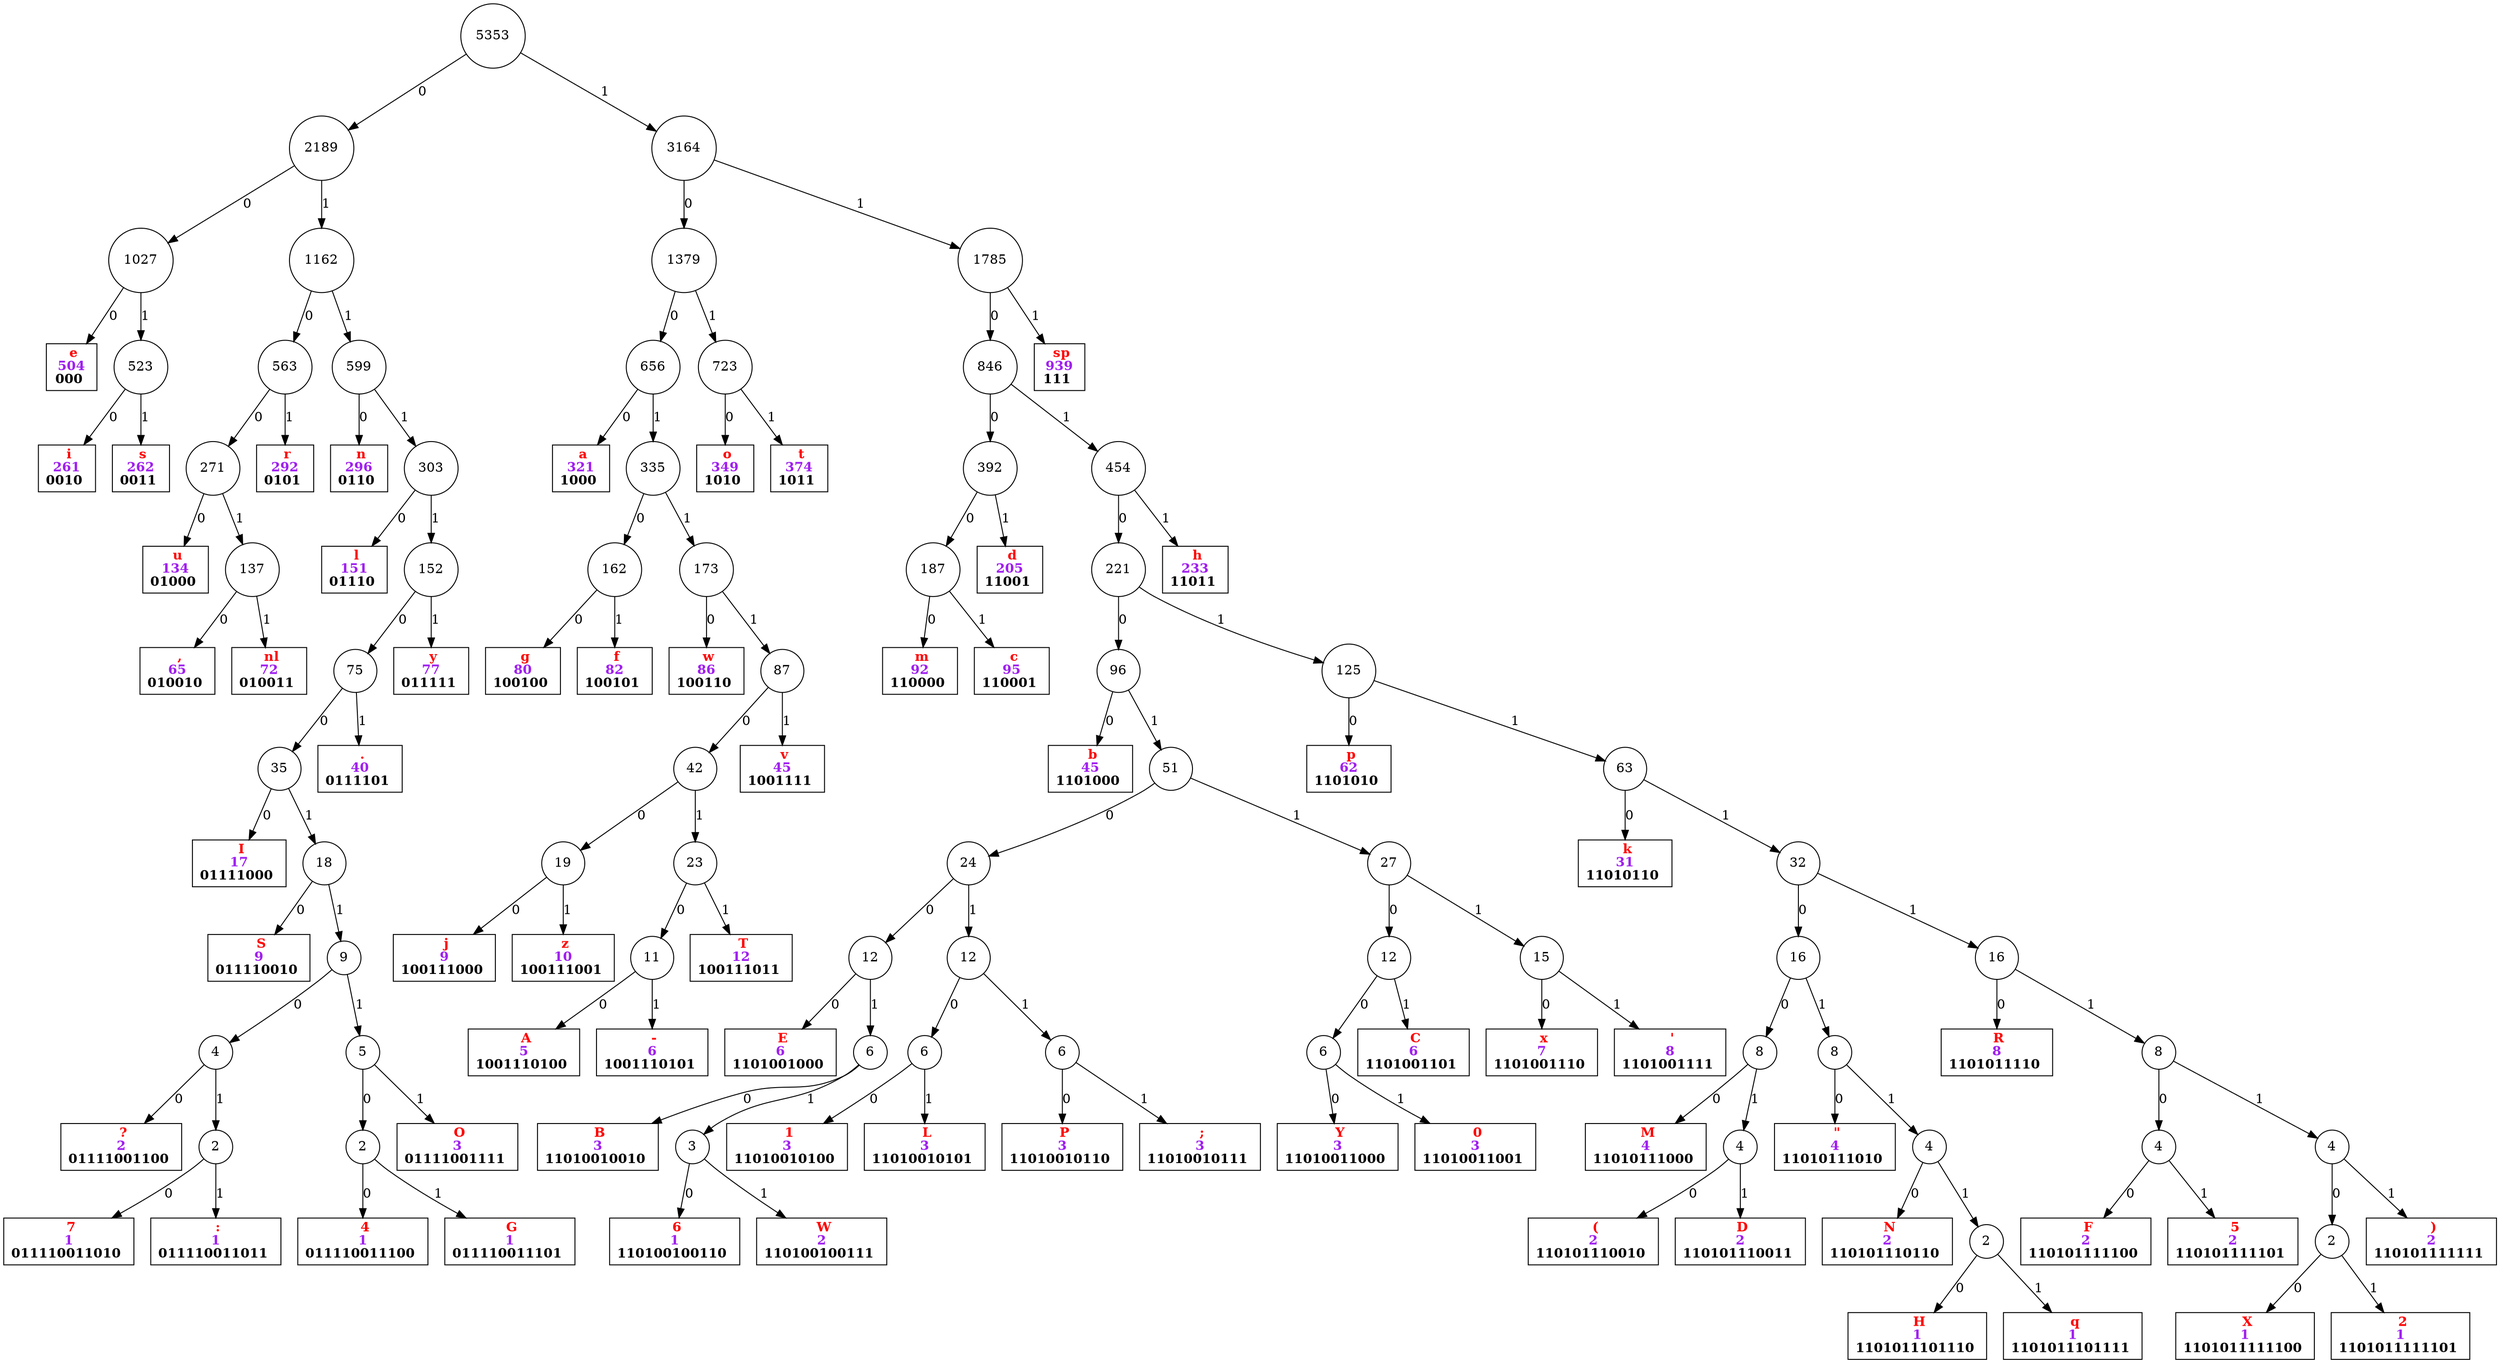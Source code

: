 digraph G {
    "00000000006F6BC0" [label="5353", shape=circle];
    "00000000006F6BC0" -> "00000000006F6B20" [label="0"];
    "00000000006F6B20" [label="2189", shape=circle];
    "00000000006F6B20" -> "00000000006F69E0" [label="0"];
    "00000000006F69E0" [label="1027", shape=circle];
    "00000000006F69E0" -> "00000000006F5130" [label="0"];
"00000000006F5130" [label=< <B><font color="red">e</font></B><br/><B><font color="purple">504</font></B><br/><B><font color="black">000</font></B> >, shape=box];
    "00000000006F69E0" -> "00000000006F6800" [label="1"];
    "00000000006F6800" [label="523", shape=circle];
    "00000000006F6800" -> "00000000006F5270" [label="0"];
"00000000006F5270" [label=< <B><font color="red">i</font></B><br/><B><font color="purple">261</font></B><br/><B><font color="black">0010</font></B> >, shape=box];
    "00000000006F6800" -> "00000000006F5590" [label="1"];
"00000000006F5590" [label=< <B><font color="red">s</font></B><br/><B><font color="purple">262</font></B><br/><B><font color="black">0011</font></B> >, shape=box];
    "00000000006F6B20" -> "00000000006F6A30" [label="1"];
    "00000000006F6A30" [label="1162", shape=circle];
    "00000000006F6A30" -> "00000000006F6850" [label="0"];
    "00000000006F6850" [label="563", shape=circle];
    "00000000006F6850" -> "00000000006F6670" [label="0"];
    "00000000006F6670" [label="271", shape=circle];
    "00000000006F6670" -> "00000000006F5630" [label="0"];
"00000000006F5630" [label=< <B><font color="red">u</font></B><br/><B><font color="purple">134</font></B><br/><B><font color="black">01000</font></B> >, shape=box];
    "00000000006F6670" -> "00000000006F6490" [label="1"];
    "00000000006F6490" [label="137", shape=circle];
    "00000000006F6490" -> "00000000006F45A0" [label="0"];
"00000000006F45A0" [label=< <B><font color="red">,</font></B><br/><B><font color="purple">65</font></B><br/><B><font color="black">010010</font></B> >, shape=box];
    "00000000006F6490" -> "00000000006F43C0" [label="1"];
"00000000006F43C0" [label=< <B><font color="red">nl</font></B><br/><B><font color="purple">72</font></B><br/><B><font color="black">010011</font></B> >, shape=box];
    "00000000006F6850" -> "00000000006F5540" [label="1"];
"00000000006F5540" [label=< <B><font color="red">r</font></B><br/><B><font color="purple">292</font></B><br/><B><font color="black">0101</font></B> >, shape=box];
    "00000000006F6A30" -> "00000000006F68A0" [label="1"];
    "00000000006F68A0" [label="599", shape=circle];
    "00000000006F68A0" -> "00000000006F5400" [label="0"];
"00000000006F5400" [label=< <B><font color="red">n</font></B><br/><B><font color="purple">296</font></B><br/><B><font color="black">0110</font></B> >, shape=box];
    "00000000006F68A0" -> "00000000006F66C0" [label="1"];
    "00000000006F66C0" [label="303", shape=circle];
    "00000000006F66C0" -> "00000000006F5360" [label="0"];
"00000000006F5360" [label=< <B><font color="red">l</font></B><br/><B><font color="purple">151</font></B><br/><B><font color="black">01110</font></B> >, shape=box];
    "00000000006F66C0" -> "00000000006F64E0" [label="1"];
    "00000000006F64E0" [label="152", shape=circle];
    "00000000006F64E0" -> "00000000006F6350" [label="0"];
    "00000000006F6350" [label="75", shape=circle];
    "00000000006F6350" -> "00000000006F6210" [label="0"];
    "00000000006F6210" [label="35", shape=circle];
    "00000000006F6210" -> "00000000006F4C30" [label="0"];
"00000000006F4C30" [label=< <B><font color="red">I</font></B><br/><B><font color="purple">17</font></B><br/><B><font color="black">01111000</font></B> >, shape=box];
    "00000000006F6210" -> "00000000006F6030" [label="1"];
    "00000000006F6030" [label="18", shape=circle];
    "00000000006F6030" -> "00000000006F4E60" [label="0"];
"00000000006F4E60" [label=< <B><font color="red">S</font></B><br/><B><font color="purple">9</font></B><br/><B><font color="black">011110010</font></B> >, shape=box];
    "00000000006F6030" -> "00000000006F5DB0" [label="1"];
    "00000000006F5DB0" [label="9", shape=circle];
    "00000000006F5DB0" -> "00000000006F59A0" [label="0"];
    "00000000006F59A0" [label="4", shape=circle];
    "00000000006F59A0" -> "00000000006F4960" [label="0"];
"00000000006F4960" [label=< <B><font color="red">?</font></B><br/><B><font color="purple">2</font></B><br/><B><font color="black">01111001100</font></B> >, shape=box];
    "00000000006F59A0" -> "00000000006F5810" [label="1"];
    "00000000006F5810" [label="2", shape=circle];
    "00000000006F5810" -> "00000000006F4870" [label="0"];
"00000000006F4870" [label=< <B><font color="red">7</font></B><br/><B><font color="purple">1</font></B><br/><B><font color="black">011110011010</font></B> >, shape=box];
    "00000000006F5810" -> "00000000006F48C0" [label="1"];
"00000000006F48C0" [label=< <B><font color="red">:</font></B><br/><B><font color="purple">1</font></B><br/><B><font color="black">011110011011</font></B> >, shape=box];
    "00000000006F5DB0" -> "00000000006F5B30" [label="1"];
    "00000000006F5B30" [label="5", shape=circle];
    "00000000006F5B30" -> "00000000006F58B0" [label="0"];
    "00000000006F58B0" [label="2", shape=circle];
    "00000000006F58B0" -> "00000000006F4780" [label="0"];
"00000000006F4780" [label=< <B><font color="red">4</font></B><br/><B><font color="purple">1</font></B><br/><B><font color="black">011110011100</font></B> >, shape=box];
    "00000000006F58B0" -> "00000000006F4B90" [label="1"];
"00000000006F4B90" [label=< <B><font color="red">G</font></B><br/><B><font color="purple">1</font></B><br/><B><font color="black">011110011101</font></B> >, shape=box];
    "00000000006F5B30" -> "00000000006F4D70" [label="1"];
"00000000006F4D70" [label=< <B><font color="red">O</font></B><br/><B><font color="purple">3</font></B><br/><B><font color="black">01111001111</font></B> >, shape=box];
    "00000000006F6350" -> "00000000006F4640" [label="1"];
"00000000006F4640" [label=< <B><font color="red">.</font></B><br/><B><font color="purple">40</font></B><br/><B><font color="black">0111101</font></B> >, shape=box];
    "00000000006F64E0" -> "00000000006F5770" [label="1"];
"00000000006F5770" [label=< <B><font color="red">y</font></B><br/><B><font color="purple">77</font></B><br/><B><font color="black">011111</font></B> >, shape=box];
    "00000000006F6BC0" -> "00000000006F6B70" [label="1"];
    "00000000006F6B70" [label="3164", shape=circle];
    "00000000006F6B70" -> "00000000006F6A80" [label="0"];
    "00000000006F6A80" [label="1379", shape=circle];
    "00000000006F6A80" -> "00000000006F68F0" [label="0"];
    "00000000006F68F0" [label="656", shape=circle];
    "00000000006F68F0" -> "00000000006F4FF0" [label="0"];
"00000000006F4FF0" [label=< <B><font color="red">a</font></B><br/><B><font color="purple">321</font></B><br/><B><font color="black">1000</font></B> >, shape=box];
    "00000000006F68F0" -> "00000000006F6710" [label="1"];
    "00000000006F6710" [label="335", shape=circle];
    "00000000006F6710" -> "00000000006F6530" [label="0"];
    "00000000006F6530" [label="162", shape=circle];
    "00000000006F6530" -> "00000000006F51D0" [label="0"];
"00000000006F51D0" [label=< <B><font color="red">g</font></B><br/><B><font color="purple">80</font></B><br/><B><font color="black">100100</font></B> >, shape=box];
    "00000000006F6530" -> "00000000006F5180" [label="1"];
"00000000006F5180" [label=< <B><font color="red">f</font></B><br/><B><font color="purple">82</font></B><br/><B><font color="black">100101</font></B> >, shape=box];
    "00000000006F6710" -> "00000000006F6580" [label="1"];
    "00000000006F6580" [label="173", shape=circle];
    "00000000006F6580" -> "00000000006F56D0" [label="0"];
"00000000006F56D0" [label=< <B><font color="red">w</font></B><br/><B><font color="purple">86</font></B><br/><B><font color="black">100110</font></B> >, shape=box];
    "00000000006F6580" -> "00000000006F63A0" [label="1"];
    "00000000006F63A0" [label="87", shape=circle];
    "00000000006F63A0" -> "00000000006F6260" [label="0"];
    "00000000006F6260" [label="42", shape=circle];
    "00000000006F6260" -> "00000000006F6080" [label="0"];
    "00000000006F6080" [label="19", shape=circle];
    "00000000006F6080" -> "00000000006F52C0" [label="0"];
"00000000006F52C0" [label=< <B><font color="red">j</font></B><br/><B><font color="purple">9</font></B><br/><B><font color="black">100111000</font></B> >, shape=box];
    "00000000006F6080" -> "00000000006F57C0" [label="1"];
"00000000006F57C0" [label=< <B><font color="red">z</font></B><br/><B><font color="purple">10</font></B><br/><B><font color="black">100111001</font></B> >, shape=box];
    "00000000006F6260" -> "00000000006F60D0" [label="1"];
    "00000000006F60D0" [label="23", shape=circle];
    "00000000006F60D0" -> "00000000006F5E00" [label="0"];
    "00000000006F5E00" [label="11", shape=circle];
    "00000000006F5E00" -> "00000000006F49B0" [label="0"];
"00000000006F49B0" [label=< <B><font color="red">A</font></B><br/><B><font color="purple">5</font></B><br/><B><font color="black">1001110100</font></B> >, shape=box];
    "00000000006F5E00" -> "00000000006F45F0" [label="1"];
"00000000006F45F0" [label=< <B><font color="red">-</font></B><br/><B><font color="purple">6</font></B><br/><B><font color="black">1001110101</font></B> >, shape=box];
    "00000000006F60D0" -> "00000000006F4EB0" [label="1"];
"00000000006F4EB0" [label=< <B><font color="red">T</font></B><br/><B><font color="purple">12</font></B><br/><B><font color="black">100111011</font></B> >, shape=box];
    "00000000006F63A0" -> "00000000006F5680" [label="1"];
"00000000006F5680" [label=< <B><font color="red">v</font></B><br/><B><font color="purple">45</font></B><br/><B><font color="black">1001111</font></B> >, shape=box];
    "00000000006F6A80" -> "00000000006F6940" [label="1"];
    "00000000006F6940" [label="723", shape=circle];
    "00000000006F6940" -> "00000000006F5450" [label="0"];
"00000000006F5450" [label=< <B><font color="red">o</font></B><br/><B><font color="purple">349</font></B><br/><B><font color="black">1010</font></B> >, shape=box];
    "00000000006F6940" -> "00000000006F55E0" [label="1"];
"00000000006F55E0" [label=< <B><font color="red">t</font></B><br/><B><font color="purple">374</font></B><br/><B><font color="black">1011</font></B> >, shape=box];
    "00000000006F6B70" -> "00000000006F6AD0" [label="1"];
    "00000000006F6AD0" [label="1785", shape=circle];
    "00000000006F6AD0" -> "00000000006F6990" [label="0"];
    "00000000006F6990" [label="846", shape=circle];
    "00000000006F6990" -> "00000000006F6760" [label="0"];
    "00000000006F6760" [label="392", shape=circle];
    "00000000006F6760" -> "00000000006F65D0" [label="0"];
    "00000000006F65D0" [label="187", shape=circle];
    "00000000006F65D0" -> "00000000006F53B0" [label="0"];
"00000000006F53B0" [label=< <B><font color="red">m</font></B><br/><B><font color="purple">92</font></B><br/><B><font color="black">110000</font></B> >, shape=box];
    "00000000006F65D0" -> "00000000006F5090" [label="1"];
"00000000006F5090" [label=< <B><font color="red">c</font></B><br/><B><font color="purple">95</font></B><br/><B><font color="black">110001</font></B> >, shape=box];
    "00000000006F6760" -> "00000000006F50E0" [label="1"];
"00000000006F50E0" [label=< <B><font color="red">d</font></B><br/><B><font color="purple">205</font></B><br/><B><font color="black">11001</font></B> >, shape=box];
    "00000000006F6990" -> "00000000006F67B0" [label="1"];
    "00000000006F67B0" [label="454", shape=circle];
    "00000000006F67B0" -> "00000000006F6620" [label="0"];
    "00000000006F6620" [label="221", shape=circle];
    "00000000006F6620" -> "00000000006F63F0" [label="0"];
    "00000000006F63F0" [label="96", shape=circle];
    "00000000006F63F0" -> "00000000006F5040" [label="0"];
"00000000006F5040" [label=< <B><font color="red">b</font></B><br/><B><font color="purple">45</font></B><br/><B><font color="black">1101000</font></B> >, shape=box];
    "00000000006F63F0" -> "00000000006F62B0" [label="1"];
    "00000000006F62B0" [label="51", shape=circle];
    "00000000006F62B0" -> "00000000006F6120" [label="0"];
    "00000000006F6120" [label="24", shape=circle];
    "00000000006F6120" -> "00000000006F5EA0" [label="0"];
    "00000000006F5EA0" [label="12", shape=circle];
    "00000000006F5EA0" -> "00000000006F4AF0" [label="0"];
"00000000006F4AF0" [label=< <B><font color="red">E</font></B><br/><B><font color="purple">6</font></B><br/><B><font color="black">1101001000</font></B> >, shape=box];
    "00000000006F5EA0" -> "00000000006F5C20" [label="1"];
    "00000000006F5C20" [label="6", shape=circle];
    "00000000006F5C20" -> "00000000006F4A00" [label="0"];
"00000000006F4A00" [label=< <B><font color="red">B</font></B><br/><B><font color="purple">3</font></B><br/><B><font color="black">11010010010</font></B> >, shape=box];
    "00000000006F5C20" -> "00000000006F5950" [label="1"];
    "00000000006F5950" [label="3", shape=circle];
    "00000000006F5950" -> "00000000006F4820" [label="0"];
"00000000006F4820" [label=< <B><font color="red">6</font></B><br/><B><font color="purple">1</font></B><br/><B><font color="black">110100100110</font></B> >, shape=box];
    "00000000006F5950" -> "00000000006F4F00" [label="1"];
"00000000006F4F00" [label=< <B><font color="red">W</font></B><br/><B><font color="purple">2</font></B><br/><B><font color="black">110100100111</font></B> >, shape=box];
    "00000000006F6120" -> "00000000006F5EF0" [label="1"];
    "00000000006F5EF0" [label="12", shape=circle];
    "00000000006F5EF0" -> "00000000006F5C70" [label="0"];
    "00000000006F5C70" [label="6", shape=circle];
    "00000000006F5C70" -> "00000000006F46E0" [label="0"];
"00000000006F46E0" [label=< <B><font color="red">1</font></B><br/><B><font color="purple">3</font></B><br/><B><font color="black">11010010100</font></B> >, shape=box];
    "00000000006F5C70" -> "00000000006F4C80" [label="1"];
"00000000006F4C80" [label=< <B><font color="red">L</font></B><br/><B><font color="purple">3</font></B><br/><B><font color="black">11010010101</font></B> >, shape=box];
    "00000000006F5EF0" -> "00000000006F5B80" [label="1"];
    "00000000006F5B80" [label="6", shape=circle];
    "00000000006F5B80" -> "00000000006F4DC0" [label="0"];
"00000000006F4DC0" [label=< <B><font color="red">P</font></B><br/><B><font color="purple">3</font></B><br/><B><font color="black">11010010110</font></B> >, shape=box];
    "00000000006F5B80" -> "00000000006F4910" [label="1"];
"00000000006F4910" [label=< <B><font color="red">;</font></B><br/><B><font color="purple">3</font></B><br/><B><font color="black">11010010111</font></B> >, shape=box];
    "00000000006F62B0" -> "00000000006F6170" [label="1"];
    "00000000006F6170" [label="27", shape=circle];
    "00000000006F6170" -> "00000000006F5E50" [label="0"];
    "00000000006F5E50" [label="12", shape=circle];
    "00000000006F5E50" -> "00000000006F5BD0" [label="0"];
    "00000000006F5BD0" [label="6", shape=circle];
    "00000000006F5BD0" -> "00000000006F4FA0" [label="0"];
"00000000006F4FA0" [label=< <B><font color="red">Y</font></B><br/><B><font color="purple">3</font></B><br/><B><font color="black">11010011000</font></B> >, shape=box];
    "00000000006F5BD0" -> "00000000006F4690" [label="1"];
"00000000006F4690" [label=< <B><font color="red">0</font></B><br/><B><font color="purple">3</font></B><br/><B><font color="black">11010011001</font></B> >, shape=box];
    "00000000006F5E50" -> "00000000006F4A50" [label="1"];
"00000000006F4A50" [label=< <B><font color="red">C</font></B><br/><B><font color="purple">6</font></B><br/><B><font color="black">1101001101</font></B> >, shape=box];
    "00000000006F6170" -> "00000000006F5F40" [label="1"];
    "00000000006F5F40" [label="15", shape=circle];
    "00000000006F5F40" -> "00000000006F5720" [label="0"];
"00000000006F5720" [label=< <B><font color="red">x</font></B><br/><B><font color="purple">7</font></B><br/><B><font color="black">1101001110</font></B> >, shape=box];
    "00000000006F5F40" -> "00000000006F44B0" [label="1"];
"00000000006F44B0" [label=< <B><font color="red">'</font></B><br/><B><font color="purple">8</font></B><br/><B><font color="black">1101001111</font></B> >, shape=box];
    "00000000006F6620" -> "00000000006F6440" [label="1"];
    "00000000006F6440" [label="125", shape=circle];
    "00000000006F6440" -> "00000000006F54A0" [label="0"];
"00000000006F54A0" [label=< <B><font color="red">p</font></B><br/><B><font color="purple">62</font></B><br/><B><font color="black">1101010</font></B> >, shape=box];
    "00000000006F6440" -> "00000000006F6300" [label="1"];
    "00000000006F6300" [label="63", shape=circle];
    "00000000006F6300" -> "00000000006F5310" [label="0"];
"00000000006F5310" [label=< <B><font color="red">k</font></B><br/><B><font color="purple">31</font></B><br/><B><font color="black">11010110</font></B> >, shape=box];
    "00000000006F6300" -> "00000000006F61C0" [label="1"];
    "00000000006F61C0" [label="32", shape=circle];
    "00000000006F61C0" -> "00000000006F5FE0" [label="0"];
    "00000000006F5FE0" [label="16", shape=circle];
    "00000000006F5FE0" -> "00000000006F5CC0" [label="0"];
    "00000000006F5CC0" [label="8", shape=circle];
    "00000000006F5CC0" -> "00000000006F4CD0" [label="0"];
"00000000006F4CD0" [label=< <B><font color="red">M</font></B><br/><B><font color="purple">4</font></B><br/><B><font color="black">11010111000</font></B> >, shape=box];
    "00000000006F5CC0" -> "00000000006F59F0" [label="1"];
    "00000000006F59F0" [label="4", shape=circle];
    "00000000006F59F0" -> "00000000006F4500" [label="0"];
"00000000006F4500" [label=< <B><font color="red">(</font></B><br/><B><font color="purple">2</font></B><br/><B><font color="black">110101110010</font></B> >, shape=box];
    "00000000006F59F0" -> "00000000006F4AA0" [label="1"];
"00000000006F4AA0" [label=< <B><font color="red">D</font></B><br/><B><font color="purple">2</font></B><br/><B><font color="black">110101110011</font></B> >, shape=box];
    "00000000006F5FE0" -> "00000000006F5D10" [label="1"];
    "00000000006F5D10" [label="8", shape=circle];
    "00000000006F5D10" -> "00000000006F4460" [label="0"];
"00000000006F4460" [label=< <B><font color="red">"</font></B><br/><B><font color="purple">4</font></B><br/><B><font color="black">11010111010</font></B> >, shape=box];
    "00000000006F5D10" -> "00000000006F5AE0" [label="1"];
    "00000000006F5AE0" [label="4", shape=circle];
    "00000000006F5AE0" -> "00000000006F4D20" [label="0"];
"00000000006F4D20" [label=< <B><font color="red">N</font></B><br/><B><font color="purple">2</font></B><br/><B><font color="black">110101110110</font></B> >, shape=box];
    "00000000006F5AE0" -> "00000000006F5900" [label="1"];
    "00000000006F5900" [label="2", shape=circle];
    "00000000006F5900" -> "00000000006F4BE0" [label="0"];
"00000000006F4BE0" [label=< <B><font color="red">H</font></B><br/><B><font color="purple">1</font></B><br/><B><font color="black">1101011101110</font></B> >, shape=box];
    "00000000006F5900" -> "00000000006F54F0" [label="1"];
"00000000006F54F0" [label=< <B><font color="red">q</font></B><br/><B><font color="purple">1</font></B><br/><B><font color="black">1101011101111</font></B> >, shape=box];
    "00000000006F61C0" -> "00000000006F5F90" [label="1"];
    "00000000006F5F90" [label="16", shape=circle];
    "00000000006F5F90" -> "00000000006F4E10" [label="0"];
"00000000006F4E10" [label=< <B><font color="red">R</font></B><br/><B><font color="purple">8</font></B><br/><B><font color="black">1101011110</font></B> >, shape=box];
    "00000000006F5F90" -> "00000000006F5D60" [label="1"];
    "00000000006F5D60" [label="8", shape=circle];
    "00000000006F5D60" -> "00000000006F5A90" [label="0"];
    "00000000006F5A90" [label="4", shape=circle];
    "00000000006F5A90" -> "00000000006F4B40" [label="0"];
"00000000006F4B40" [label=< <B><font color="red">F</font></B><br/><B><font color="purple">2</font></B><br/><B><font color="black">110101111100</font></B> >, shape=box];
    "00000000006F5A90" -> "00000000006F47D0" [label="1"];
"00000000006F47D0" [label=< <B><font color="red">5</font></B><br/><B><font color="purple">2</font></B><br/><B><font color="black">110101111101</font></B> >, shape=box];
    "00000000006F5D60" -> "00000000006F5A40" [label="1"];
    "00000000006F5A40" [label="4", shape=circle];
    "00000000006F5A40" -> "00000000006F5860" [label="0"];
    "00000000006F5860" [label="2", shape=circle];
    "00000000006F5860" -> "00000000006F4F50" [label="0"];
"00000000006F4F50" [label=< <B><font color="red">X</font></B><br/><B><font color="purple">1</font></B><br/><B><font color="black">1101011111100</font></B> >, shape=box];
    "00000000006F5860" -> "00000000006F4730" [label="1"];
"00000000006F4730" [label=< <B><font color="red">2</font></B><br/><B><font color="purple">1</font></B><br/><B><font color="black">1101011111101</font></B> >, shape=box];
    "00000000006F5A40" -> "00000000006F4550" [label="1"];
"00000000006F4550" [label=< <B><font color="red">)</font></B><br/><B><font color="purple">2</font></B><br/><B><font color="black">110101111111</font></B> >, shape=box];
    "00000000006F67B0" -> "00000000006F5220" [label="1"];
"00000000006F5220" [label=< <B><font color="red">h</font></B><br/><B><font color="purple">233</font></B><br/><B><font color="black">11011</font></B> >, shape=box];
    "00000000006F6AD0" -> "00000000006F4410" [label="1"];
"00000000006F4410" [label=< <B><font color="red">sp</font></B><br/><B><font color="purple">939</font></B><br/><B><font color="black">111</font></B> >, shape=box];
}
